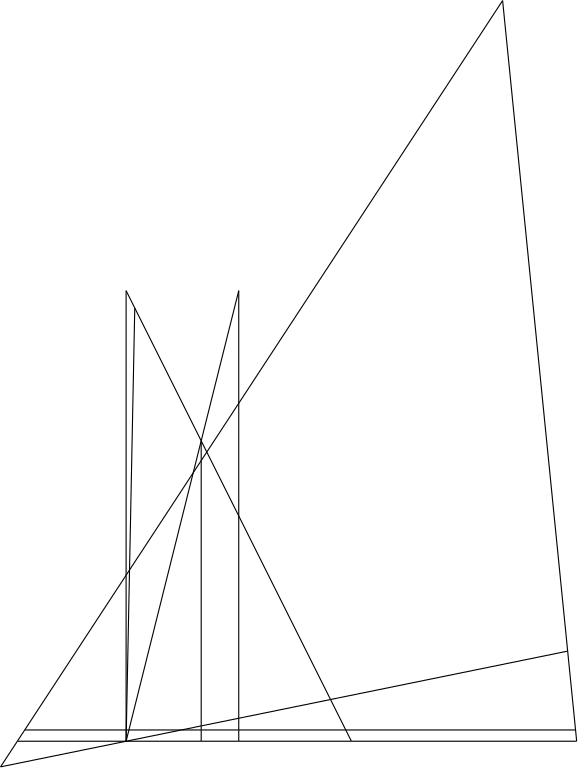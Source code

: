 <?xml version="1.0"?>
<!DOCTYPE ipe SYSTEM "ipe.dtd">
<ipe version="70107" creator="Ipe 7.2.2">
<info created="D:20180923160851" modified="D:20180923160851"/>
<ipestyle name="basic">
<symbol name="arrow/arc(spx)">
<path stroke="sym-stroke" fill="sym-stroke" pen="sym-pen">
0 0 m
-1 0.333 l
-1 -0.333 l
h
</path>
</symbol>
<symbol name="arrow/farc(spx)">
<path stroke="sym-stroke" fill="white" pen="sym-pen">
0 0 m
-1 0.333 l
-1 -0.333 l
h
</path>
</symbol>
<symbol name="arrow/ptarc(spx)">
<path stroke="sym-stroke" fill="sym-stroke" pen="sym-pen">
0 0 m
-1 0.333 l
-0.8 0 l
-1 -0.333 l
h
</path>
</symbol>
<symbol name="arrow/fptarc(spx)">
<path stroke="sym-stroke" fill="white" pen="sym-pen">
0 0 m
-1 0.333 l
-0.8 0 l
-1 -0.333 l
h
</path>
</symbol>
<symbol name="mark/circle(sx)" transformations="translations">
<path fill="sym-stroke">
0.6 0 0 0.6 0 0 e
0.4 0 0 0.4 0 0 e
</path>
</symbol>
<symbol name="mark/disk(sx)" transformations="translations">
<path fill="sym-stroke">
0.6 0 0 0.6 0 0 e
</path>
</symbol>
<symbol name="mark/fdisk(sfx)" transformations="translations">
<group>
<path fill="sym-fill">
0.5 0 0 0.5 0 0 e
</path>
<path fill="sym-stroke" fillrule="eofill">
0.6 0 0 0.6 0 0 e
0.4 0 0 0.4 0 0 e
</path>
</group>
</symbol>
<symbol name="mark/box(sx)" transformations="translations">
<path fill="sym-stroke" fillrule="eofill">
-0.6 -0.6 m
0.6 -0.6 l
0.6 0.6 l
-0.6 0.6 l
h
-0.4 -0.4 m
0.4 -0.4 l
0.4 0.4 l
-0.4 0.4 l
h
</path>
</symbol>
<symbol name="mark/square(sx)" transformations="translations">
<path fill="sym-stroke">
-0.6 -0.6 m
0.6 -0.6 l
0.6 0.6 l
-0.6 0.6 l
h
</path>
</symbol>
<symbol name="mark/fsquare(sfx)" transformations="translations">
<group>
<path fill="sym-fill">
-0.5 -0.5 m
0.5 -0.5 l
0.5 0.5 l
-0.5 0.5 l
h
</path>
<path fill="sym-stroke" fillrule="eofill">
-0.6 -0.6 m
0.6 -0.6 l
0.6 0.6 l
-0.6 0.6 l
h
-0.4 -0.4 m
0.4 -0.4 l
0.4 0.4 l
-0.4 0.4 l
h
</path>
</group>
</symbol>
<symbol name="mark/cross(sx)" transformations="translations">
<group>
<path fill="sym-stroke">
-0.43 -0.57 m
0.57 0.43 l
0.43 0.57 l
-0.57 -0.43 l
h
</path>
<path fill="sym-stroke">
-0.43 0.57 m
0.57 -0.43 l
0.43 -0.57 l
-0.57 0.43 l
h
</path>
</group>
</symbol>
<symbol name="arrow/fnormal(spx)">
<path stroke="sym-stroke" fill="white" pen="sym-pen">
0 0 m
-1 0.333 l
-1 -0.333 l
h
</path>
</symbol>
<symbol name="arrow/pointed(spx)">
<path stroke="sym-stroke" fill="sym-stroke" pen="sym-pen">
0 0 m
-1 0.333 l
-0.8 0 l
-1 -0.333 l
h
</path>
</symbol>
<symbol name="arrow/fpointed(spx)">
<path stroke="sym-stroke" fill="white" pen="sym-pen">
0 0 m
-1 0.333 l
-0.8 0 l
-1 -0.333 l
h
</path>
</symbol>
<symbol name="arrow/linear(spx)">
<path stroke="sym-stroke" pen="sym-pen">
-1 0.333 m
0 0 l
-1 -0.333 l
</path>
</symbol>
<symbol name="arrow/fdouble(spx)">
<path stroke="sym-stroke" fill="white" pen="sym-pen">
0 0 m
-1 0.333 l
-1 -0.333 l
h
-1 0 m
-2 0.333 l
-2 -0.333 l
h
</path>
</symbol>
<symbol name="arrow/double(spx)">
<path stroke="sym-stroke" fill="sym-stroke" pen="sym-pen">
0 0 m
-1 0.333 l
-1 -0.333 l
h
-1 0 m
-2 0.333 l
-2 -0.333 l
h
</path>
</symbol>
<pen name="heavier" value="0.8"/>
<pen name="fat" value="1.2"/>
<pen name="ultrafat" value="2"/>
<symbolsize name="large" value="5"/>
<symbolsize name="small" value="2"/>
<symbolsize name="tiny" value="1.1"/>
<arrowsize name="large" value="10"/>
<arrowsize name="small" value="5"/>
<arrowsize name="tiny" value="3"/>
<color name="red" value="1 0 0"/>
<color name="green" value="0 1 0"/>
<color name="blue" value="0 0 1"/>
<color name="yellow" value="1 1 0"/>
<color name="orange" value="1 0.647 0"/>
<color name="gold" value="1 0.843 0"/>
<color name="purple" value="0.627 0.125 0.941"/>
<color name="gray" value="0.745"/>
<color name="brown" value="0.647 0.165 0.165"/>
<color name="navy" value="0 0 0.502"/>
<color name="pink" value="1 0.753 0.796"/>
<color name="seagreen" value="0.18 0.545 0.341"/>
<color name="turquoise" value="0.251 0.878 0.816"/>
<color name="violet" value="0.933 0.51 0.933"/>
<color name="darkblue" value="0 0 0.545"/>
<color name="darkcyan" value="0 0.545 0.545"/>
<color name="darkgray" value="0.663"/>
<color name="darkgreen" value="0 0.392 0"/>
<color name="darkmagenta" value="0.545 0 0.545"/>
<color name="darkorange" value="1 0.549 0"/>
<color name="darkred" value="0.545 0 0"/>
<color name="lightblue" value="0.678 0.847 0.902"/>
<color name="lightcyan" value="0.878 1 1"/>
<color name="lightgray" value="0.827"/>
<color name="lightgreen" value="0.565 0.933 0.565"/>
<color name="lightyellow" value="1 1 0.878"/>
<dashstyle name="dashed" value="[4] 0"/>
<dashstyle name="dotted" value="[1 3] 0"/>
<dashstyle name="dash dotted" value="[4 2 1 2] 0"/>
<dashstyle name="dash dot dotted" value="[4 2 1 2 1 2] 0"/>
<textsize name="large" value="\large"/>
<textsize name="Large" value="\Large"/>
<textsize name="LARGE" value="\LARGE"/>
<textsize name="huge" value="\huge"/>
<textsize name="Huge" value="\Huge"/>
<textsize name="small" value="\small"/>
<textsize name="footnote" value="\footnotesize"/>
<textsize name="tiny" value="\tiny"/>
<textstyle name="center" begin="\begin{center}" end="\end{center}"/>
<textstyle name="itemize" begin="\begin{itemize}" end="\end{itemize}"/>
<textstyle name="item" begin="\begin{itemize}\item{}" end="\end{itemize}"/>
<gridsize name="4 pts" value="4"/>
<gridsize name="8 pts (~3 mm)" value="8"/>
<gridsize name="16 pts (~6 mm)" value="16"/>
<gridsize name="32 pts (~12 mm)" value="32"/>
<gridsize name="10 pts (~3.5 mm)" value="10"/>
<gridsize name="20 pts (~7 mm)" value="20"/>
<gridsize name="14 pts (~5 mm)" value="14"/>
<gridsize name="28 pts (~10 mm)" value="28"/>
<gridsize name="56 pts (~20 mm)" value="56"/>
<anglesize name="90 deg" value="90"/>
<anglesize name="60 deg" value="60"/>
<anglesize name="45 deg" value="45"/>
<anglesize name="30 deg" value="30"/>
<anglesize name="22.5 deg" value="22.5"/>
<opacity name="10%" value="0.1"/>
<opacity name="30%" value="0.3"/>
<opacity name="50%" value="0.5"/>
<opacity name="75%" value="0.75"/>
<tiling name="falling" angle="-60" step="4" width="1"/>
<tiling name="rising" angle="30" step="4" width="1"/>
</ipestyle>
<ipestyle name="frank">
<arrowsize name="normal" value="5"/>
<arrowsize name="large" value="8"/>
<arrowsize name="huge" value="10"/>
<arrowsize name="small" value="3"/>
<arrowsize name="tiny" value="1"/>
<dashstyle name="dashed" value="[2 2] 0"/>
<dashstyle name="dotted" value="[0.5 1] 0"/>
<dashstyle name="dash dotted" value="[4 2 1 2] 0"/>
<dashstyle name="dash dot dotted" value="[4 2 1 2 1 2] 0"/>
<gridsize name="1 pts" value="1"/>
<gridsize name="2 pts" value="2"/>
<opacity name="10%" value="0.1"/>
<opacity name="30%" value="0.3"/>
<opacity name="50%" value="0.5"/>
<opacity name="20%" value="0.2"/>
<opacity name="40%" value="0.4"/>
<opacity name="60%" value="0.6"/>
<opacity name="70%" value="0.7"/>
<opacity name="80%" value="0.8"/>
<opacity name="90%" value="0.9"/>
</ipestyle>
<page>
<layer name="alpha"/>
<view layers="alpha" active="alpha"/>
<path layer="alpha" matrix="10.8138 0 0 10.8138 316.225 78.0153" stroke="0">
-18.375 0.375 m
-15 0.375 l
</path>
<path matrix="10.8138 0 0 10.8138 316.225 78.0153" stroke="0">
-15 0.375 m
-14.9925 0.375 l
</path>
<path matrix="10.8138 0 0 10.8138 316.225 78.0153" stroke="0">
-14.9925 0.375 m
-14.9063 0.375 l
</path>
<path matrix="10.8138 0 0 10.8138 316.225 78.0153" stroke="0">
-14.9063 0.375 m
-13.1625 0.375 l
</path>
<path matrix="10.8138 0 0 10.8138 316.225 78.0153" stroke="0">
-13.1625 0.375 m
-12.5 0.375 l
</path>
<path matrix="10.8138 0 0 10.8138 316.225 78.0153" stroke="0">
-12.5 0.375 m
-11.25 0.375 l
</path>
<path matrix="10.8138 0 0 10.8138 316.225 78.0153" stroke="0">
-11.25 0.375 m
-7.6875 0.375 l
</path>
<path matrix="10.8138 0 0 10.8138 316.225 78.0153" stroke="0">
-7.6875 0.375 m
-0.0375 0.375 l
</path>
<path matrix="10.8138 0 0 10.8138 316.225 78.0153" stroke="0">
-11.25 0 m
-11.25 0.375 l
</path>
<path matrix="10.8138 0 0 10.8138 316.225 78.0153" stroke="0">
-11.25 0.375 m
-11.25 0.765306 l
</path>
<path matrix="10.8138 0 0 10.8138 316.225 78.0153" stroke="0">
-11.25 0.765306 m
-11.25 7.5 l
</path>
<path matrix="10.8138 0 0 10.8138 316.225 78.0153" stroke="0">
-11.25 7.5 m
-11.25 11.25 l
</path>
<path matrix="10.8138 0 0 10.8138 316.225 78.0153" stroke="0">
-11.25 11.25 m
-11.25 15 l
</path>
<path matrix="10.8138 0 0 10.8138 316.225 78.0153" stroke="0">
-19.1795 -0.852965 m
-18.6207 0 l
</path>
<path matrix="10.8138 0 0 10.8138 316.225 78.0153" stroke="0">
-18.6207 0 m
-18.375 0.375 l
</path>
<path matrix="10.8138 0 0 10.8138 316.225 78.0153" stroke="0">
-18.375 0.375 m
-15 5.52632 l
</path>
<path matrix="10.8138 0 0 10.8138 316.225 78.0153" stroke="0">
-15 5.52632 m
-14.886 5.70033 l
</path>
<path matrix="10.8138 0 0 10.8138 316.225 78.0153" stroke="0">
-14.886 5.70033 m
-12.766 8.93617 l
</path>
<path matrix="10.8138 0 0 10.8138 316.225 78.0153" stroke="0">
-12.766 8.93617 m
-12.5 9.34211 l
</path>
<path matrix="10.8138 0 0 10.8138 316.225 78.0153" stroke="0">
-12.5 9.34211 m
-12.3134 9.62687 l
</path>
<path matrix="10.8138 0 0 10.8138 316.225 78.0153" stroke="0">
-12.3134 9.62687 m
-11.25 11.25 l
</path>
<path matrix="10.8138 0 0 10.8138 316.225 78.0153" stroke="0">
-11.25 11.25 m
-2.46575 24.6575 l
</path>
<path matrix="10.8138 0 0 10.8138 316.225 78.0153" stroke="0">
-15 0 m
-15 0 l
</path>
<path matrix="10.8138 0 0 10.8138 316.225 78.0153" stroke="0">
-15 0 m
-15 0 l
</path>
<path matrix="10.8138 0 0 10.8138 316.225 78.0153" stroke="0">
-15 0 m
-15 0 l
</path>
<path matrix="10.8138 0 0 10.8138 316.225 78.0153" stroke="0">
-15 0 m
-14.9063 0.375 l
</path>
<path matrix="10.8138 0 0 10.8138 316.225 78.0153" stroke="0">
-14.9063 0.375 m
-12.766 8.93617 l
</path>
<path matrix="10.8138 0 0 10.8138 316.225 78.0153" stroke="0">
-12.766 8.93617 m
-12.5 10 l
</path>
<path matrix="10.8138 0 0 10.8138 316.225 78.0153" stroke="0">
-12.5 10 m
-12.5 10 l
</path>
<path matrix="10.8138 0 0 10.8138 316.225 78.0153" stroke="0">
-12.5 10 m
-11.25 15 l
</path>
<path matrix="10.8138 0 0 10.8138 316.225 78.0153" stroke="0">
-15 15 m
-14.7115 14.4231 l
</path>
<path matrix="10.8138 0 0 10.8138 316.225 78.0153" stroke="0">
-14.7115 14.4231 m
-12.5 10 l
</path>
<path matrix="10.8138 0 0 10.8138 316.225 78.0153" stroke="0">
-12.5 10 m
-12.5 10 l
</path>
<path matrix="10.8138 0 0 10.8138 316.225 78.0153" stroke="0">
-12.5 10 m
-12.3134 9.62687 l
</path>
<path matrix="10.8138 0 0 10.8138 316.225 78.0153" stroke="0">
-12.3134 9.62687 m
-11.25 7.5 l
</path>
<path matrix="10.8138 0 0 10.8138 316.225 78.0153" stroke="0">
-11.25 7.5 m
-8.19444 1.38889 l
</path>
<path matrix="10.8138 0 0 10.8138 316.225 78.0153" stroke="0">
-8.19444 1.38889 m
-7.6875 0.375 l
</path>
<path matrix="10.8138 0 0 10.8138 316.225 78.0153" stroke="0">
-7.6875 0.375 m
-7.5 0 l
</path>
<path matrix="10.8138 0 0 10.8138 316.225 78.0153" stroke="0">
-12.5 0 m
-12.5 0.375 l
</path>
<path matrix="10.8138 0 0 10.8138 316.225 78.0153" stroke="0">
-12.5 0.375 m
-12.5 0.510204 l
</path>
<path matrix="10.8138 0 0 10.8138 316.225 78.0153" stroke="0">
-12.5 0.510204 m
-12.5 9.34211 l
</path>
<path matrix="10.8138 0 0 10.8138 316.225 78.0153" stroke="0">
-12.5 9.34211 m
-12.5 10 l
</path>
<path matrix="10.8138 0 0 10.8138 316.225 78.0153" stroke="0">
-12.5 10 m
-12.5 10 l
</path>
<path matrix="10.8138 0 0 10.8138 316.225 78.0153" stroke="0">
-15 0 m
-15 0 l
</path>
<path matrix="10.8138 0 0 10.8138 316.225 78.0153" stroke="0">
-15 0 m
-15 0 l
</path>
<path matrix="10.8138 0 0 10.8138 316.225 78.0153" stroke="0">
-15 0 m
-15 0 l
</path>
<path matrix="10.8138 0 0 10.8138 316.225 78.0153" stroke="0">
-15 0 m
-14.9925 0.375 l
</path>
<path matrix="10.8138 0 0 10.8138 316.225 78.0153" stroke="0">
-14.9925 0.375 m
-14.886 5.70033 l
</path>
<path matrix="10.8138 0 0 10.8138 316.225 78.0153" stroke="0">
-14.886 5.70033 m
-14.7115 14.4231 l
</path>
<path matrix="10.8138 0 0 10.8138 316.225 78.0153" stroke="0">
-2.46575 24.6575 m
-0.3 3 l
</path>
<path matrix="10.8138 0 0 10.8138 316.225 78.0153" stroke="0">
-0.3 3 m
-0.0375 0.375 l
</path>
<path matrix="10.8138 0 0 10.8138 316.225 78.0153" stroke="0">
-0.0375 0.375 m
0 0 l
</path>
<path matrix="10.8138 0 0 10.8138 316.225 78.0153" stroke="0">
-15 0 m
-15 0 l
</path>
<path matrix="10.8138 0 0 10.8138 316.225 78.0153" stroke="0">
-15 0 m
-15 0 l
</path>
<path matrix="10.8138 0 0 10.8138 316.225 78.0153" stroke="0">
-15 0 m
-15 0 l
</path>
<path matrix="10.8138 0 0 10.8138 316.225 78.0153" stroke="0">
-15 0 m
-15 0.375 l
</path>
<path matrix="10.8138 0 0 10.8138 316.225 78.0153" stroke="0">
-15 0.375 m
-15 5.52632 l
</path>
<path matrix="10.8138 0 0 10.8138 316.225 78.0153" stroke="0">
-15 5.52632 m
-15 15 l
</path>
<path matrix="10.8138 0 0 10.8138 316.225 78.0153" stroke="0">
-19.1795 -0.852965 m
-15 0 l
</path>
<path matrix="10.8138 0 0 10.8138 316.225 78.0153" stroke="0">
-15 0 m
-15 0 l
</path>
<path matrix="10.8138 0 0 10.8138 316.225 78.0153" stroke="0">
-15 0 m
-15 0 l
</path>
<path matrix="10.8138 0 0 10.8138 316.225 78.0153" stroke="0">
-15 0 m
-15 0 l
</path>
<path matrix="10.8138 0 0 10.8138 316.225 78.0153" stroke="0">
-15 0 m
-13.1625 0.375 l
</path>
<path matrix="10.8138 0 0 10.8138 316.225 78.0153" stroke="0">
-13.1625 0.375 m
-12.5 0.510204 l
</path>
<path matrix="10.8138 0 0 10.8138 316.225 78.0153" stroke="0">
-12.5 0.510204 m
-11.25 0.765306 l
</path>
<path matrix="10.8138 0 0 10.8138 316.225 78.0153" stroke="0">
-11.25 0.765306 m
-8.19444 1.38889 l
</path>
<path matrix="10.8138 0 0 10.8138 316.225 78.0153" stroke="0">
-8.19444 1.38889 m
-0.3 3 l
</path>
<path matrix="10.8138 0 0 10.8138 316.225 78.0153" stroke="0">
-18.6207 0 m
-15 0 l
</path>
<path matrix="10.8138 0 0 10.8138 316.225 78.0153" stroke="0">
-15 0 m
-15 0 l
</path>
<path matrix="10.8138 0 0 10.8138 316.225 78.0153" stroke="0">
-15 0 m
-15 0 l
</path>
<path matrix="10.8138 0 0 10.8138 316.225 78.0153" stroke="0">
-15 0 m
-15 0 l
</path>
<path matrix="10.8138 0 0 10.8138 316.225 78.0153" stroke="0">
-15 0 m
-12.5 0 l
</path>
<path matrix="10.8138 0 0 10.8138 316.225 78.0153" stroke="0">
-12.5 0 m
-11.25 0 l
</path>
<path matrix="10.8138 0 0 10.8138 316.225 78.0153" stroke="0">
-11.25 0 m
-7.5 0 l
</path>
<path matrix="10.8138 0 0 10.8138 316.225 78.0153" stroke="0">
-7.5 0 m
0 0 l
</path>
</page>
</ipe>
